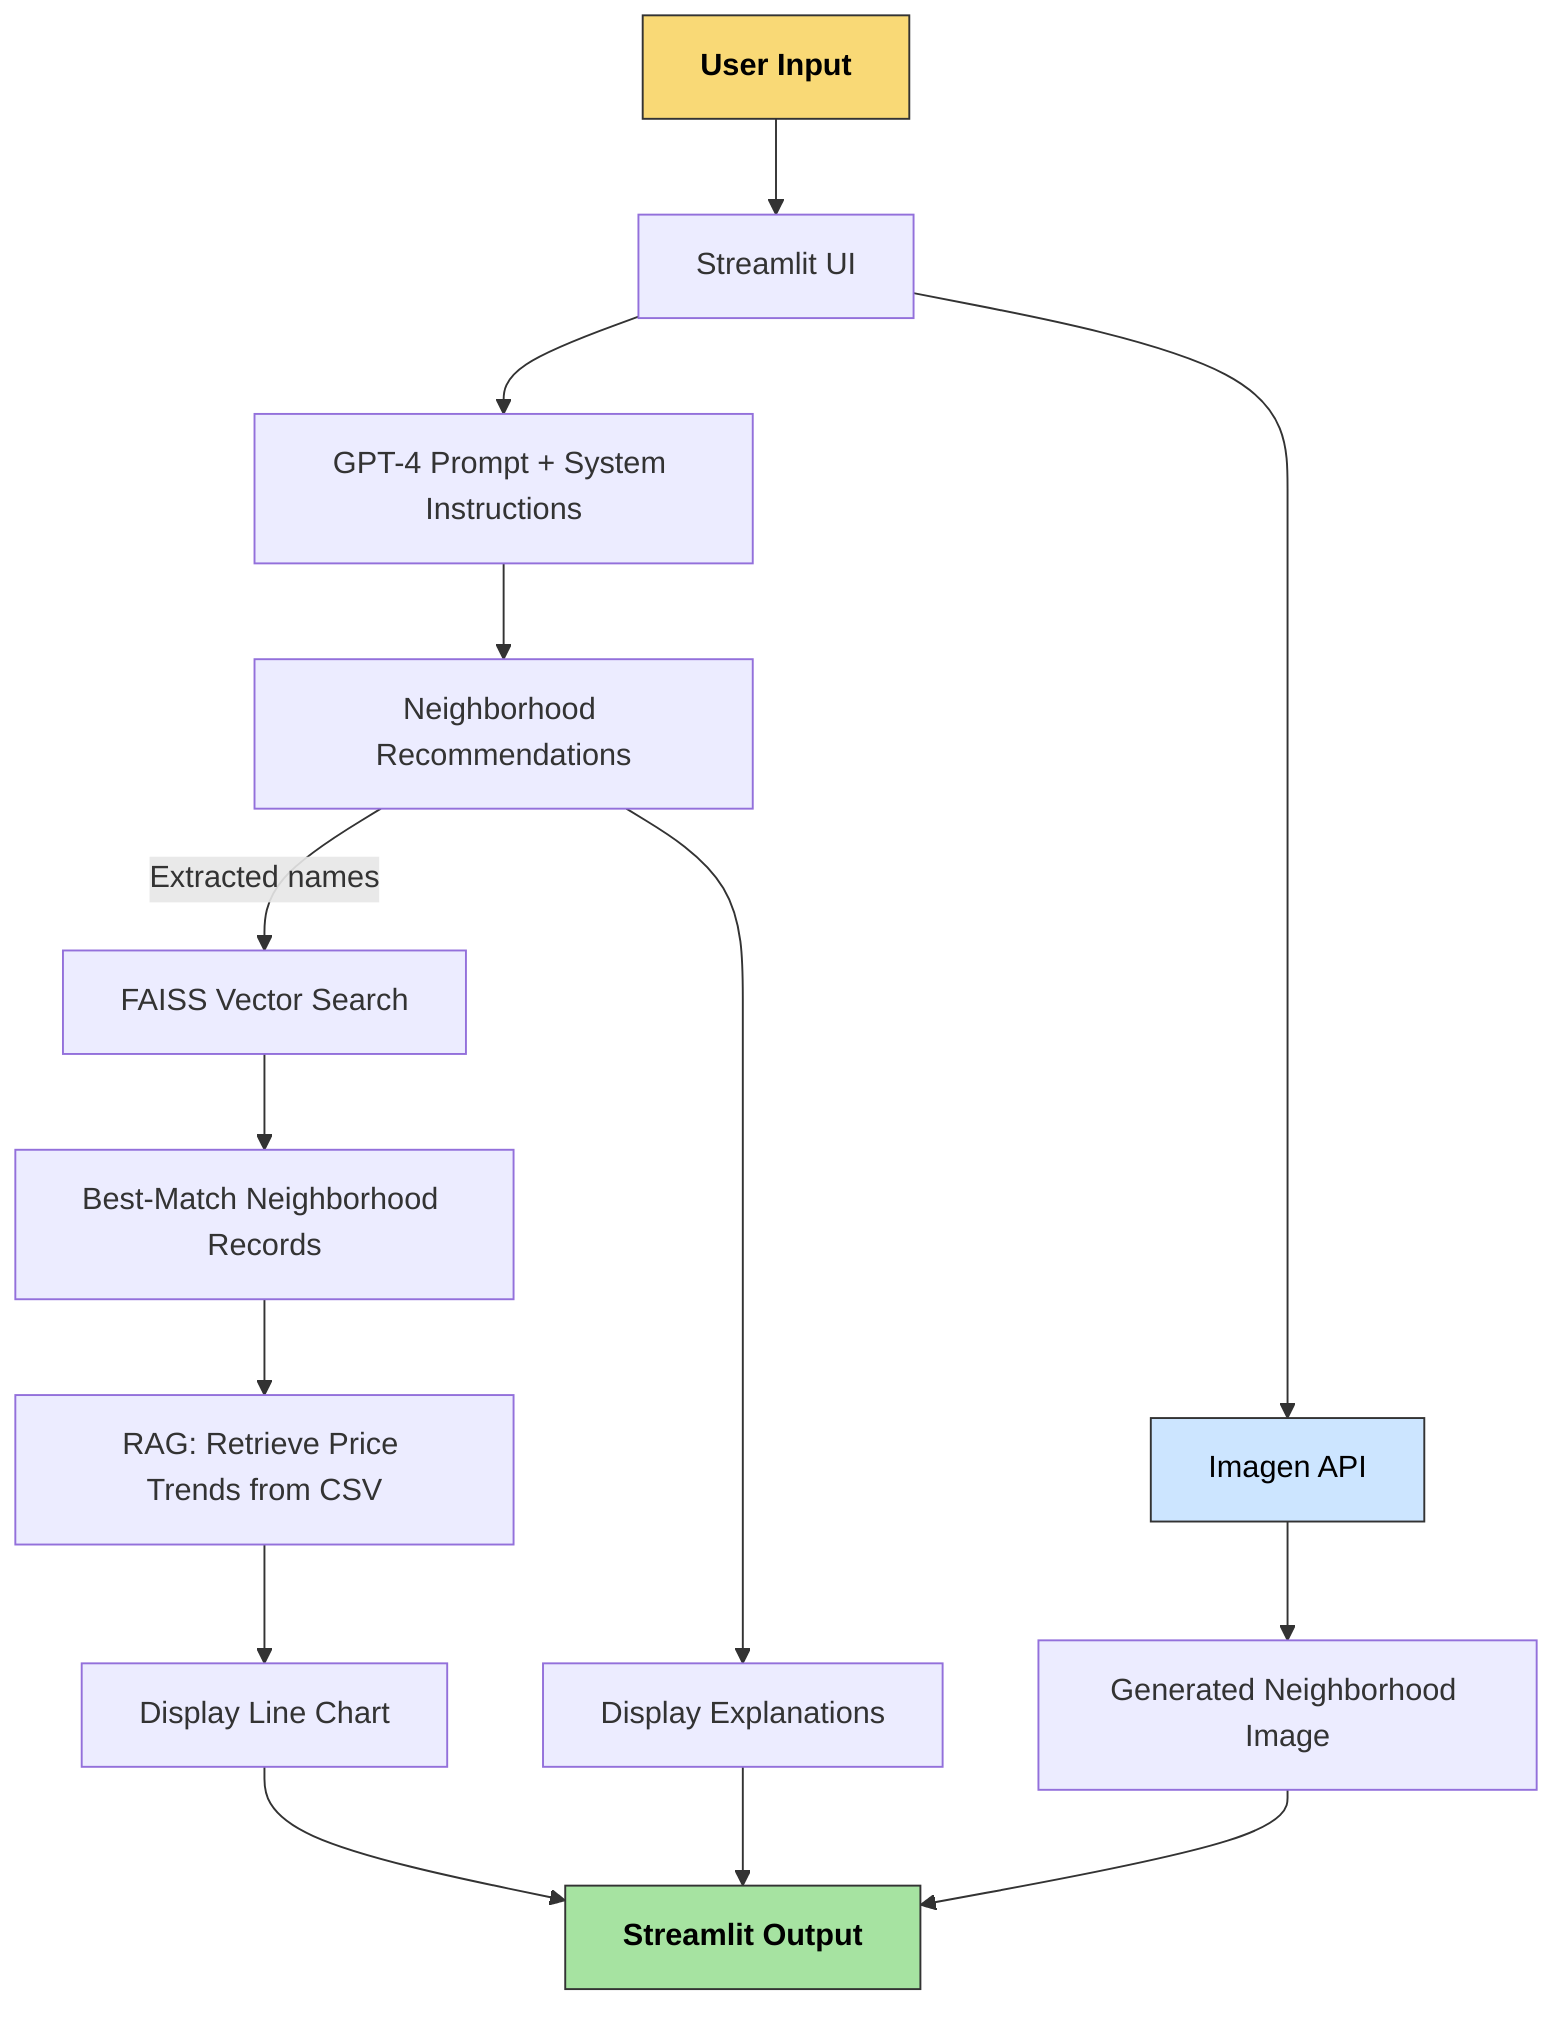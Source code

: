 flowchart TD
    A[User Input] --> B[Streamlit UI]
    B --> C[GPT-4 Prompt + System Instructions]
    C --> D[Neighborhood Recommendations]
    D -->|Extracted names| E[FAISS Vector Search]
    E --> F[Best-Match Neighborhood Records]
    F --> G[RAG: Retrieve Price Trends from CSV]
    G --> H1[Display Line Chart]

    D --> H2[Display Explanations]
    B --> I[Imagen API ]
    I --> J[Generated Neighborhood Image]

    H1 --> K[Streamlit Output]
    H2 --> K
    J --> K

    %% Color styling
    style A fill:#f9d976,stroke:#333,stroke-width:1px,color:#000,font-weight:bold
    style I fill:#cce5ff,stroke:#333,stroke-width:1px,color:#000
    style K fill:#a6e3a1,stroke:#333,stroke-width:1px,color:#000,font-weight:bold